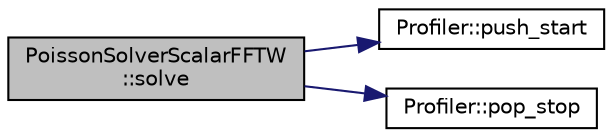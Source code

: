 digraph "PoissonSolverScalarFFTW::solve"
{
  edge [fontname="Helvetica",fontsize="10",labelfontname="Helvetica",labelfontsize="10"];
  node [fontname="Helvetica",fontsize="10",shape=record];
  rankdir="LR";
  Node1 [label="PoissonSolverScalarFFTW\l::solve",height=0.2,width=0.4,color="black", fillcolor="grey75", style="filled", fontcolor="black"];
  Node1 -> Node2 [color="midnightblue",fontsize="10",style="solid"];
  Node2 [label="Profiler::push_start",height=0.2,width=0.4,color="black", fillcolor="white", style="filled",URL="$class_profiler.html#aad319c9a5c095ccce87c4e9f90c4dd15"];
  Node1 -> Node3 [color="midnightblue",fontsize="10",style="solid"];
  Node3 [label="Profiler::pop_stop",height=0.2,width=0.4,color="black", fillcolor="white", style="filled",URL="$class_profiler.html#aed892ccd9527b4bf54af37621e1c913d"];
}
